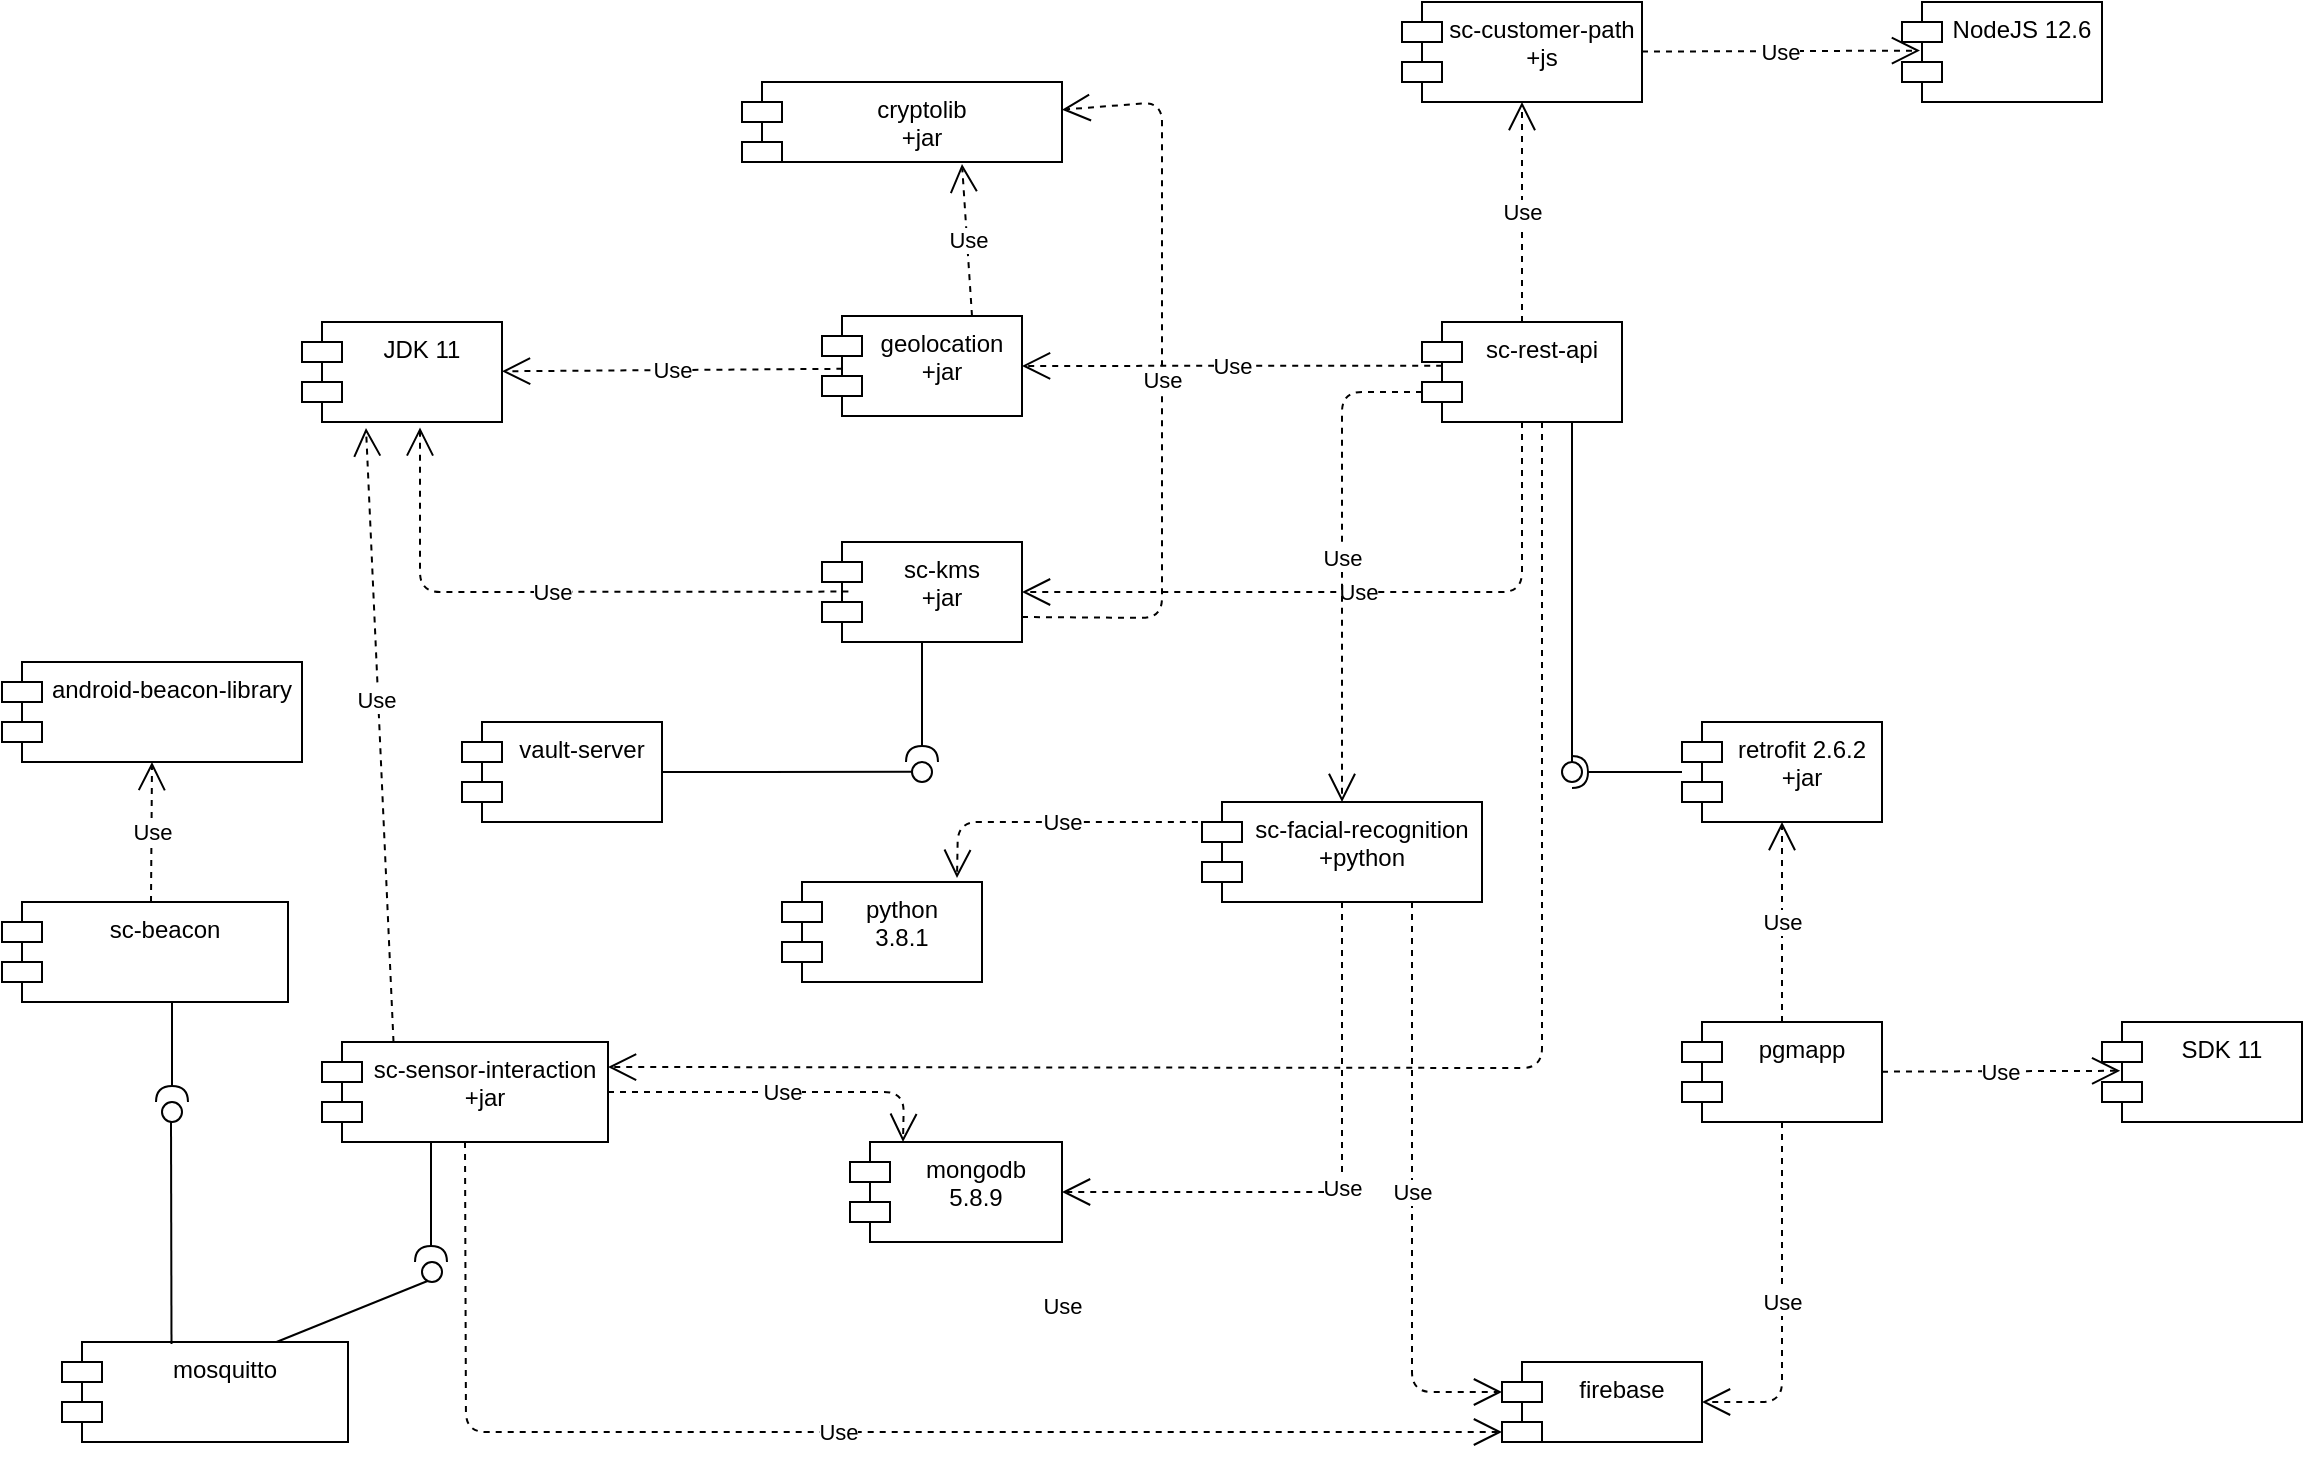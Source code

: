 <mxfile version="12.9.7" type="device"><diagram id="Ez0kHJ_taI-xN8swctzi" name="Page-1"><mxGraphModel dx="1829" dy="450" grid="1" gridSize="10" guides="1" tooltips="1" connect="1" arrows="1" fold="1" page="1" pageScale="1" pageWidth="827" pageHeight="1169" math="0" shadow="0"><root><mxCell id="0"/><mxCell id="1" parent="0"/><mxCell id="7tby21nQuMXcMTD0cwxI-63" value="JDK 11" style="shape=module;align=left;spacingLeft=20;align=center;verticalAlign=top;" parent="1" vertex="1"><mxGeometry x="-60" y="160" width="100" height="50" as="geometry"/></mxCell><mxCell id="7tby21nQuMXcMTD0cwxI-64" value="NodeJS 12.6" style="shape=module;align=left;spacingLeft=20;align=center;verticalAlign=top;" parent="1" vertex="1"><mxGeometry x="740" width="100" height="50" as="geometry"/></mxCell><mxCell id="7tby21nQuMXcMTD0cwxI-65" value="geolocation&#10;+jar" style="shape=module;align=left;spacingLeft=20;align=center;verticalAlign=top;" parent="1" vertex="1"><mxGeometry x="200" y="157" width="100" height="50" as="geometry"/></mxCell><mxCell id="7tby21nQuMXcMTD0cwxI-66" value="sc-customer-path&#10;+js" style="shape=module;align=left;spacingLeft=20;align=center;verticalAlign=top;" parent="1" vertex="1"><mxGeometry x="490" width="120" height="50" as="geometry"/></mxCell><mxCell id="7tby21nQuMXcMTD0cwxI-68" value="pgmapp&#10;" style="shape=module;align=left;spacingLeft=20;align=center;verticalAlign=top;" parent="1" vertex="1"><mxGeometry x="630" y="510" width="100" height="50" as="geometry"/></mxCell><mxCell id="7tby21nQuMXcMTD0cwxI-70" value="Use" style="endArrow=open;endSize=12;dashed=1;html=1;exitX=0.102;exitY=0.528;exitDx=0;exitDy=0;exitPerimeter=0;" parent="1" source="7tby21nQuMXcMTD0cwxI-65" target="7tby21nQuMXcMTD0cwxI-63" edge="1"><mxGeometry width="160" relative="1" as="geometry"><mxPoint x="201" y="380" as="sourcePoint"/><mxPoint x="150" y="340" as="targetPoint"/></mxGeometry></mxCell><mxCell id="7tby21nQuMXcMTD0cwxI-71" value="Use" style="endArrow=open;endSize=12;dashed=1;html=1;entryX=0.09;entryY=0.486;entryDx=0;entryDy=0;entryPerimeter=0;" parent="1" source="7tby21nQuMXcMTD0cwxI-66" target="7tby21nQuMXcMTD0cwxI-64" edge="1"><mxGeometry width="160" relative="1" as="geometry"><mxPoint x="221" y="340" as="sourcePoint"/><mxPoint x="670" y="23" as="targetPoint"/></mxGeometry></mxCell><mxCell id="7tby21nQuMXcMTD0cwxI-72" value="sc-rest-api" style="shape=module;align=left;spacingLeft=20;align=center;verticalAlign=top;" parent="1" vertex="1"><mxGeometry x="500" y="160" width="100" height="50" as="geometry"/></mxCell><mxCell id="7tby21nQuMXcMTD0cwxI-74" value="Use" style="endArrow=open;endSize=12;dashed=1;html=1;exitX=0.101;exitY=0.437;exitDx=0;exitDy=0;exitPerimeter=0;" parent="1" source="7tby21nQuMXcMTD0cwxI-72" target="7tby21nQuMXcMTD0cwxI-65" edge="1"><mxGeometry width="160" relative="1" as="geometry"><mxPoint x="420" y="371" as="sourcePoint"/><mxPoint x="340" y="350" as="targetPoint"/></mxGeometry></mxCell><mxCell id="7tby21nQuMXcMTD0cwxI-75" value="Use" style="endArrow=open;endSize=12;dashed=1;html=1;exitX=0.5;exitY=0;exitDx=0;exitDy=0;" parent="1" source="7tby21nQuMXcMTD0cwxI-72" target="7tby21nQuMXcMTD0cwxI-66" edge="1"><mxGeometry width="160" relative="1" as="geometry"><mxPoint x="410" y="395.5" as="sourcePoint"/><mxPoint x="330" y="374.5" as="targetPoint"/></mxGeometry></mxCell><mxCell id="7tby21nQuMXcMTD0cwxI-76" value="retrofit 2.6.2&#10;+jar" style="shape=module;align=left;spacingLeft=20;align=center;verticalAlign=top;" parent="1" vertex="1"><mxGeometry x="630" y="360" width="100" height="50" as="geometry"/></mxCell><mxCell id="7tby21nQuMXcMTD0cwxI-77" value="SDK 11" style="shape=module;align=left;spacingLeft=20;align=center;verticalAlign=top;" parent="1" vertex="1"><mxGeometry x="840" y="510" width="100" height="50" as="geometry"/></mxCell><mxCell id="7tby21nQuMXcMTD0cwxI-78" value="" style="rounded=0;orthogonalLoop=1;jettySize=auto;html=1;endArrow=none;endFill=0;exitX=0.75;exitY=1;exitDx=0;exitDy=0;" parent="1" source="7tby21nQuMXcMTD0cwxI-72" target="7tby21nQuMXcMTD0cwxI-80" edge="1"><mxGeometry relative="1" as="geometry"><mxPoint x="580" y="385" as="sourcePoint"/></mxGeometry></mxCell><mxCell id="7tby21nQuMXcMTD0cwxI-79" value="" style="rounded=0;orthogonalLoop=1;jettySize=auto;html=1;endArrow=halfCircle;endFill=0;entryX=0.5;entryY=0.5;entryDx=0;entryDy=0;endSize=6;strokeWidth=1;" parent="1" source="7tby21nQuMXcMTD0cwxI-76" target="7tby21nQuMXcMTD0cwxI-80" edge="1"><mxGeometry relative="1" as="geometry"><mxPoint x="620" y="385" as="sourcePoint"/></mxGeometry></mxCell><mxCell id="7tby21nQuMXcMTD0cwxI-80" value="" style="ellipse;whiteSpace=wrap;html=1;fontFamily=Helvetica;fontSize=12;fontColor=#000000;align=center;strokeColor=#000000;fillColor=#ffffff;points=[];aspect=fixed;resizable=0;" parent="1" vertex="1"><mxGeometry x="570" y="380" width="10" height="10" as="geometry"/></mxCell><mxCell id="7tby21nQuMXcMTD0cwxI-81" value="Use" style="endArrow=open;endSize=12;dashed=1;html=1;exitX=0.5;exitY=0;exitDx=0;exitDy=0;entryX=0.5;entryY=1;entryDx=0;entryDy=0;" parent="1" source="7tby21nQuMXcMTD0cwxI-68" target="7tby21nQuMXcMTD0cwxI-76" edge="1"><mxGeometry width="160" relative="1" as="geometry"><mxPoint x="660" y="431" as="sourcePoint"/><mxPoint x="550" y="420" as="targetPoint"/></mxGeometry></mxCell><mxCell id="7tby21nQuMXcMTD0cwxI-83" value="sc-kms&#10;+jar" style="shape=module;align=left;spacingLeft=20;align=center;verticalAlign=top;" parent="1" vertex="1"><mxGeometry x="200" y="270" width="100" height="50" as="geometry"/></mxCell><mxCell id="7tby21nQuMXcMTD0cwxI-84" value="Use" style="endArrow=open;endSize=12;dashed=1;html=1;exitX=0.5;exitY=1;exitDx=0;exitDy=0;entryX=1;entryY=0.5;entryDx=0;entryDy=0;" parent="1" source="7tby21nQuMXcMTD0cwxI-72" target="7tby21nQuMXcMTD0cwxI-83" edge="1"><mxGeometry width="160" relative="1" as="geometry"><mxPoint x="430" y="381" as="sourcePoint"/><mxPoint x="320" y="370" as="targetPoint"/><Array as="points"><mxPoint x="550" y="295"/></Array></mxGeometry></mxCell><mxCell id="7tby21nQuMXcMTD0cwxI-85" value="Use" style="endArrow=open;endSize=12;dashed=1;html=1;exitX=0.132;exitY=0.496;exitDx=0;exitDy=0;exitPerimeter=0;entryX=0.59;entryY=1.054;entryDx=0;entryDy=0;entryPerimeter=0;" parent="1" source="7tby21nQuMXcMTD0cwxI-83" target="7tby21nQuMXcMTD0cwxI-63" edge="1"><mxGeometry width="160" relative="1" as="geometry"><mxPoint x="220" y="425.5" as="sourcePoint"/><mxPoint x="140" y="344.5" as="targetPoint"/><Array as="points"><mxPoint x="-1" y="295"/></Array></mxGeometry></mxCell><mxCell id="7tby21nQuMXcMTD0cwxI-86" value="vault-server" style="shape=module;align=left;spacingLeft=20;align=center;verticalAlign=top;" parent="1" vertex="1"><mxGeometry x="20" y="360" width="100" height="50" as="geometry"/></mxCell><mxCell id="7tby21nQuMXcMTD0cwxI-87" value="" style="rounded=0;orthogonalLoop=1;jettySize=auto;html=1;endArrow=none;endFill=0;exitX=1;exitY=0.5;exitDx=0;exitDy=0;entryX=0.031;entryY=0.493;entryDx=0;entryDy=0;entryPerimeter=0;" parent="1" source="7tby21nQuMXcMTD0cwxI-86" target="7tby21nQuMXcMTD0cwxI-89" edge="1"><mxGeometry relative="1" as="geometry"><mxPoint x="210" y="535" as="sourcePoint"/><mxPoint x="230" y="470" as="targetPoint"/></mxGeometry></mxCell><mxCell id="7tby21nQuMXcMTD0cwxI-88" value="" style="rounded=0;orthogonalLoop=1;jettySize=auto;html=1;endArrow=halfCircle;endFill=0;endSize=6;strokeWidth=1;exitX=0.5;exitY=1;exitDx=0;exitDy=0;" parent="1" source="7tby21nQuMXcMTD0cwxI-83" edge="1"><mxGeometry relative="1" as="geometry"><mxPoint x="250" y="535" as="sourcePoint"/><mxPoint x="250" y="380" as="targetPoint"/></mxGeometry></mxCell><mxCell id="7tby21nQuMXcMTD0cwxI-89" value="" style="ellipse;whiteSpace=wrap;html=1;fontFamily=Helvetica;fontSize=12;fontColor=#000000;align=center;strokeColor=#000000;fillColor=#ffffff;points=[];aspect=fixed;resizable=0;" parent="1" vertex="1"><mxGeometry x="245" y="380" width="10" height="10" as="geometry"/></mxCell><mxCell id="7tby21nQuMXcMTD0cwxI-90" value="cryptolib&#10;+jar" style="shape=module;align=left;spacingLeft=20;align=center;verticalAlign=top;" parent="1" vertex="1"><mxGeometry x="160" y="40" width="160" height="40" as="geometry"/></mxCell><mxCell id="7tby21nQuMXcMTD0cwxI-91" value="Use" style="endArrow=open;endSize=12;dashed=1;html=1;exitX=1;exitY=0.75;exitDx=0;exitDy=0;" parent="1" source="7tby21nQuMXcMTD0cwxI-83" target="7tby21nQuMXcMTD0cwxI-90" edge="1"><mxGeometry width="160" relative="1" as="geometry"><mxPoint x="410" y="461" as="sourcePoint"/><mxPoint x="300" y="450" as="targetPoint"/><Array as="points"><mxPoint x="370" y="308"/><mxPoint x="370" y="50"/></Array></mxGeometry></mxCell><mxCell id="7tby21nQuMXcMTD0cwxI-93" value="Use" style="endArrow=open;endSize=12;dashed=1;html=1;exitX=0.75;exitY=0;exitDx=0;exitDy=0;" parent="1" source="7tby21nQuMXcMTD0cwxI-65" edge="1"><mxGeometry width="160" relative="1" as="geometry"><mxPoint x="560" y="271" as="sourcePoint"/><mxPoint x="270" y="81" as="targetPoint"/><Array as="points"/></mxGeometry></mxCell><mxCell id="7tby21nQuMXcMTD0cwxI-94" value="Use" style="endArrow=open;endSize=12;dashed=1;html=1;entryX=0.091;entryY=0.488;entryDx=0;entryDy=0;entryPerimeter=0;" parent="1" source="7tby21nQuMXcMTD0cwxI-68" target="7tby21nQuMXcMTD0cwxI-77" edge="1"><mxGeometry width="160" relative="1" as="geometry"><mxPoint x="730" y="534.76" as="sourcePoint"/><mxPoint x="840" y="535" as="targetPoint"/></mxGeometry></mxCell><mxCell id="7tby21nQuMXcMTD0cwxI-95" value="sc-facial-recognition&#10;+python" style="shape=module;align=left;spacingLeft=20;align=center;verticalAlign=top;" parent="1" vertex="1"><mxGeometry x="390" y="400" width="140" height="50" as="geometry"/></mxCell><mxCell id="7tby21nQuMXcMTD0cwxI-96" value="mongodb&#10;5.8.9" style="shape=module;align=left;spacingLeft=20;align=center;verticalAlign=top;" parent="1" vertex="1"><mxGeometry x="214" y="570" width="106" height="50" as="geometry"/></mxCell><mxCell id="7tby21nQuMXcMTD0cwxI-97" value="firebase" style="shape=module;align=left;spacingLeft=20;align=center;verticalAlign=top;" parent="1" vertex="1"><mxGeometry x="540" y="680" width="100" height="40" as="geometry"/></mxCell><mxCell id="7tby21nQuMXcMTD0cwxI-98" value="Use" style="endArrow=open;endSize=12;dashed=1;html=1;exitX=0;exitY=0;exitDx=0;exitDy=35;entryX=0.5;entryY=0;entryDx=0;entryDy=0;exitPerimeter=0;" parent="1" source="7tby21nQuMXcMTD0cwxI-72" target="7tby21nQuMXcMTD0cwxI-95" edge="1"><mxGeometry width="160" relative="1" as="geometry"><mxPoint x="500" y="530" as="sourcePoint"/><mxPoint x="660" y="530" as="targetPoint"/><Array as="points"><mxPoint x="460" y="195"/></Array></mxGeometry></mxCell><mxCell id="7tby21nQuMXcMTD0cwxI-100" value="Use" style="endArrow=open;endSize=12;dashed=1;html=1;exitX=0.5;exitY=1;exitDx=0;exitDy=0;entryX=1;entryY=0.5;entryDx=0;entryDy=0;" parent="1" source="7tby21nQuMXcMTD0cwxI-95" target="7tby21nQuMXcMTD0cwxI-96" edge="1"><mxGeometry width="160" relative="1" as="geometry"><mxPoint x="370" y="700" as="sourcePoint"/><mxPoint x="530" y="700" as="targetPoint"/><Array as="points"><mxPoint x="460" y="595"/></Array></mxGeometry></mxCell><mxCell id="7tby21nQuMXcMTD0cwxI-101" value="Use" style="endArrow=open;endSize=12;dashed=1;html=1;exitX=0.75;exitY=1;exitDx=0;exitDy=0;entryX=0;entryY=0;entryDx=0;entryDy=15;entryPerimeter=0;" parent="1" source="7tby21nQuMXcMTD0cwxI-95" target="7tby21nQuMXcMTD0cwxI-97" edge="1"><mxGeometry width="160" relative="1" as="geometry"><mxPoint x="430" y="810" as="sourcePoint"/><mxPoint x="590" y="810" as="targetPoint"/><Array as="points"><mxPoint x="495" y="695"/></Array></mxGeometry></mxCell><mxCell id="7tby21nQuMXcMTD0cwxI-102" value="Use" style="endArrow=open;endSize=12;dashed=1;html=1;exitX=0.5;exitY=1;exitDx=0;exitDy=0;entryX=1;entryY=0.5;entryDx=0;entryDy=0;" parent="1" source="7tby21nQuMXcMTD0cwxI-68" target="7tby21nQuMXcMTD0cwxI-97" edge="1"><mxGeometry width="160" relative="1" as="geometry"><mxPoint x="610" y="830" as="sourcePoint"/><mxPoint x="770" y="830" as="targetPoint"/><Array as="points"><mxPoint x="680" y="700"/></Array></mxGeometry></mxCell><mxCell id="ww4hk9807ln09oWFz5E9-4" value="python&#10;3.8.1" style="shape=module;align=left;spacingLeft=20;align=center;verticalAlign=top;" parent="1" vertex="1"><mxGeometry x="180" y="440" width="100" height="50" as="geometry"/></mxCell><mxCell id="ww4hk9807ln09oWFz5E9-5" value="Use" style="endArrow=open;endSize=12;dashed=1;html=1;exitX=0.071;exitY=0.2;exitDx=0;exitDy=0;exitPerimeter=0;entryX=0.875;entryY=-0.04;entryDx=0;entryDy=0;entryPerimeter=0;" parent="1" source="7tby21nQuMXcMTD0cwxI-95" target="ww4hk9807ln09oWFz5E9-4" edge="1"><mxGeometry width="160" relative="1" as="geometry"><mxPoint x="380" y="490" as="sourcePoint"/><mxPoint x="540" y="490" as="targetPoint"/><Array as="points"><mxPoint x="268" y="410"/></Array></mxGeometry></mxCell><mxCell id="VdcQuEOuWZkPaCdNjWhp-1" value="sc-sensor-interaction&#10;+jar" style="shape=module;align=left;spacingLeft=20;align=center;verticalAlign=top;" parent="1" vertex="1"><mxGeometry x="-50" y="520" width="143" height="50" as="geometry"/></mxCell><mxCell id="VdcQuEOuWZkPaCdNjWhp-3" value="Use" style="endArrow=open;endSize=12;dashed=1;html=1;exitX=1;exitY=0.5;exitDx=0;exitDy=0;entryX=0.25;entryY=0;entryDx=0;entryDy=0;" parent="1" source="VdcQuEOuWZkPaCdNjWhp-1" target="7tby21nQuMXcMTD0cwxI-96" edge="1"><mxGeometry width="160" relative="1" as="geometry"><mxPoint x="50" y="570" as="sourcePoint"/><mxPoint x="-90" y="705" as="targetPoint"/><Array as="points"><mxPoint x="200" y="545"/><mxPoint x="241" y="545"/></Array></mxGeometry></mxCell><mxCell id="VdcQuEOuWZkPaCdNjWhp-4" value="Use" style="endArrow=open;endSize=12;dashed=1;html=1;exitX=0.5;exitY=1;exitDx=0;exitDy=0;entryX=0;entryY=0;entryDx=0;entryDy=35;entryPerimeter=0;" parent="1" source="VdcQuEOuWZkPaCdNjWhp-1" target="7tby21nQuMXcMTD0cwxI-97" edge="1"><mxGeometry width="160" relative="1" as="geometry"><mxPoint x="103" y="542.5" as="sourcePoint"/><mxPoint x="250.5" y="580" as="targetPoint"/><Array as="points"><mxPoint x="22" y="715"/><mxPoint x="170" y="715"/></Array></mxGeometry></mxCell><mxCell id="VdcQuEOuWZkPaCdNjWhp-6" value="Use" style="endArrow=open;endSize=12;dashed=1;html=1;entryX=0.32;entryY=1.06;entryDx=0;entryDy=0;entryPerimeter=0;exitX=0.25;exitY=0;exitDx=0;exitDy=0;" parent="1" source="VdcQuEOuWZkPaCdNjWhp-1" target="7tby21nQuMXcMTD0cwxI-63" edge="1"><mxGeometry x="0.115" y="1" width="160" relative="1" as="geometry"><mxPoint x="740" y="544.823" as="sourcePoint"/><mxPoint x="35" y="479" as="targetPoint"/><mxPoint as="offset"/></mxGeometry></mxCell><mxCell id="VdcQuEOuWZkPaCdNjWhp-7" value="mosquitto" style="shape=module;align=left;spacingLeft=20;align=center;verticalAlign=top;" parent="1" vertex="1"><mxGeometry x="-180" y="670" width="143" height="50" as="geometry"/></mxCell><mxCell id="VdcQuEOuWZkPaCdNjWhp-8" value="" style="rounded=0;orthogonalLoop=1;jettySize=auto;html=1;endArrow=none;endFill=0;exitX=0.75;exitY=0;exitDx=0;exitDy=0;entryX=0.4;entryY=0.9;entryDx=0;entryDy=0;entryPerimeter=0;" parent="1" source="VdcQuEOuWZkPaCdNjWhp-7" target="VdcQuEOuWZkPaCdNjWhp-9" edge="1"><mxGeometry relative="1" as="geometry"><mxPoint x="-140" y="640.07" as="sourcePoint"/><mxPoint y="640" as="targetPoint"/></mxGeometry></mxCell><mxCell id="VdcQuEOuWZkPaCdNjWhp-9" value="" style="ellipse;whiteSpace=wrap;html=1;fontFamily=Helvetica;fontSize=12;fontColor=#000000;align=center;strokeColor=#000000;fillColor=#ffffff;points=[];aspect=fixed;resizable=0;" parent="1" vertex="1"><mxGeometry y="630" width="10" height="10" as="geometry"/></mxCell><mxCell id="VdcQuEOuWZkPaCdNjWhp-10" value="" style="rounded=0;orthogonalLoop=1;jettySize=auto;html=1;endArrow=halfCircle;endFill=0;endSize=6;strokeWidth=1;exitX=0.5;exitY=1;exitDx=0;exitDy=0;" parent="1" edge="1"><mxGeometry relative="1" as="geometry"><mxPoint x="4.5" y="570" as="sourcePoint"/><mxPoint x="4.5" y="630" as="targetPoint"/></mxGeometry></mxCell><mxCell id="VdcQuEOuWZkPaCdNjWhp-11" value="sc-beacon" style="shape=module;align=left;spacingLeft=20;align=center;verticalAlign=top;" parent="1" vertex="1"><mxGeometry x="-210" y="450" width="143" height="50" as="geometry"/></mxCell><mxCell id="VdcQuEOuWZkPaCdNjWhp-12" value="" style="rounded=0;orthogonalLoop=1;jettySize=auto;html=1;endArrow=none;endFill=0;exitX=0.75;exitY=0;exitDx=0;exitDy=0;" parent="1" edge="1"><mxGeometry relative="1" as="geometry"><mxPoint x="-125.25" y="671" as="sourcePoint"/><mxPoint x="-125.5" y="560" as="targetPoint"/></mxGeometry></mxCell><mxCell id="VdcQuEOuWZkPaCdNjWhp-13" value="" style="ellipse;whiteSpace=wrap;html=1;fontFamily=Helvetica;fontSize=12;fontColor=#000000;align=center;strokeColor=#000000;fillColor=#ffffff;points=[];aspect=fixed;resizable=0;" parent="1" vertex="1"><mxGeometry x="-130" y="550" width="10" height="10" as="geometry"/></mxCell><mxCell id="VdcQuEOuWZkPaCdNjWhp-14" value="" style="rounded=0;orthogonalLoop=1;jettySize=auto;html=1;endArrow=halfCircle;endFill=0;endSize=6;strokeWidth=1;" parent="1" edge="1"><mxGeometry relative="1" as="geometry"><mxPoint x="-125" y="500" as="sourcePoint"/><mxPoint x="-125" y="550" as="targetPoint"/></mxGeometry></mxCell><mxCell id="VdcQuEOuWZkPaCdNjWhp-15" value="android-beacon-library" style="shape=module;align=left;spacingLeft=20;align=center;verticalAlign=top;" parent="1" vertex="1"><mxGeometry x="-210" y="330" width="150" height="50" as="geometry"/></mxCell><mxCell id="VdcQuEOuWZkPaCdNjWhp-16" value="Use" style="endArrow=open;endSize=12;dashed=1;html=1;exitX=0.5;exitY=0;exitDx=0;exitDy=0;" parent="1" edge="1"><mxGeometry width="160" relative="1" as="geometry"><mxPoint x="-135.5" y="450" as="sourcePoint"/><mxPoint x="-135" y="380" as="targetPoint"/></mxGeometry></mxCell><mxCell id="1YS_W_ab6Kziwc0xqbVQ-1" value="Use" style="endArrow=open;endSize=12;dashed=1;html=1;entryX=1;entryY=0.25;entryDx=0;entryDy=0;" edge="1" parent="1" target="VdcQuEOuWZkPaCdNjWhp-1"><mxGeometry x="-0.183" y="-120" width="160" relative="1" as="geometry"><mxPoint x="560" y="210" as="sourcePoint"/><mxPoint x="310" y="305" as="targetPoint"/><Array as="points"><mxPoint x="560" y="533"/></Array><mxPoint x="-120" y="119" as="offset"/></mxGeometry></mxCell></root></mxGraphModel></diagram></mxfile>